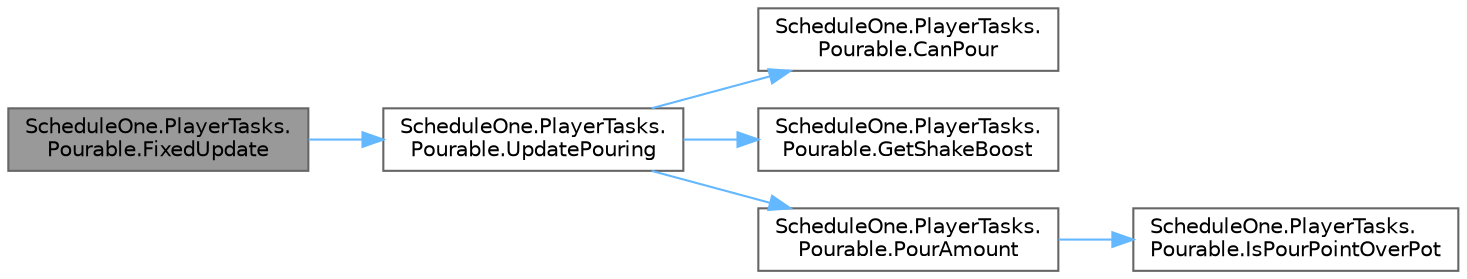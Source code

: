 digraph "ScheduleOne.PlayerTasks.Pourable.FixedUpdate"
{
 // LATEX_PDF_SIZE
  bgcolor="transparent";
  edge [fontname=Helvetica,fontsize=10,labelfontname=Helvetica,labelfontsize=10];
  node [fontname=Helvetica,fontsize=10,shape=box,height=0.2,width=0.4];
  rankdir="LR";
  Node1 [id="Node000001",label="ScheduleOne.PlayerTasks.\lPourable.FixedUpdate",height=0.2,width=0.4,color="gray40", fillcolor="grey60", style="filled", fontcolor="black",tooltip=" "];
  Node1 -> Node2 [id="edge1_Node000001_Node000002",color="steelblue1",style="solid",tooltip=" "];
  Node2 [id="Node000002",label="ScheduleOne.PlayerTasks.\lPourable.UpdatePouring",height=0.2,width=0.4,color="grey40", fillcolor="white", style="filled",URL="$class_schedule_one_1_1_player_tasks_1_1_pourable.html#a8a5e5e7b87c526289727714e02734c6a",tooltip=" "];
  Node2 -> Node3 [id="edge2_Node000002_Node000003",color="steelblue1",style="solid",tooltip=" "];
  Node3 [id="Node000003",label="ScheduleOne.PlayerTasks.\lPourable.CanPour",height=0.2,width=0.4,color="grey40", fillcolor="white", style="filled",URL="$class_schedule_one_1_1_player_tasks_1_1_pourable.html#a9f7a03de8e88208ce92ac0155b66c5a4",tooltip=" "];
  Node2 -> Node4 [id="edge3_Node000002_Node000004",color="steelblue1",style="solid",tooltip=" "];
  Node4 [id="Node000004",label="ScheduleOne.PlayerTasks.\lPourable.GetShakeBoost",height=0.2,width=0.4,color="grey40", fillcolor="white", style="filled",URL="$class_schedule_one_1_1_player_tasks_1_1_pourable.html#ac3da223e9596b0190db782025f9864c3",tooltip=" "];
  Node2 -> Node5 [id="edge4_Node000002_Node000005",color="steelblue1",style="solid",tooltip=" "];
  Node5 [id="Node000005",label="ScheduleOne.PlayerTasks.\lPourable.PourAmount",height=0.2,width=0.4,color="grey40", fillcolor="white", style="filled",URL="$class_schedule_one_1_1_player_tasks_1_1_pourable.html#a4f159e401f1c0af83fe003c1d24977ff",tooltip=" "];
  Node5 -> Node6 [id="edge5_Node000005_Node000006",color="steelblue1",style="solid",tooltip=" "];
  Node6 [id="Node000006",label="ScheduleOne.PlayerTasks.\lPourable.IsPourPointOverPot",height=0.2,width=0.4,color="grey40", fillcolor="white", style="filled",URL="$class_schedule_one_1_1_player_tasks_1_1_pourable.html#adfc9cd544942cf02593d55357b47379a",tooltip=" "];
}
